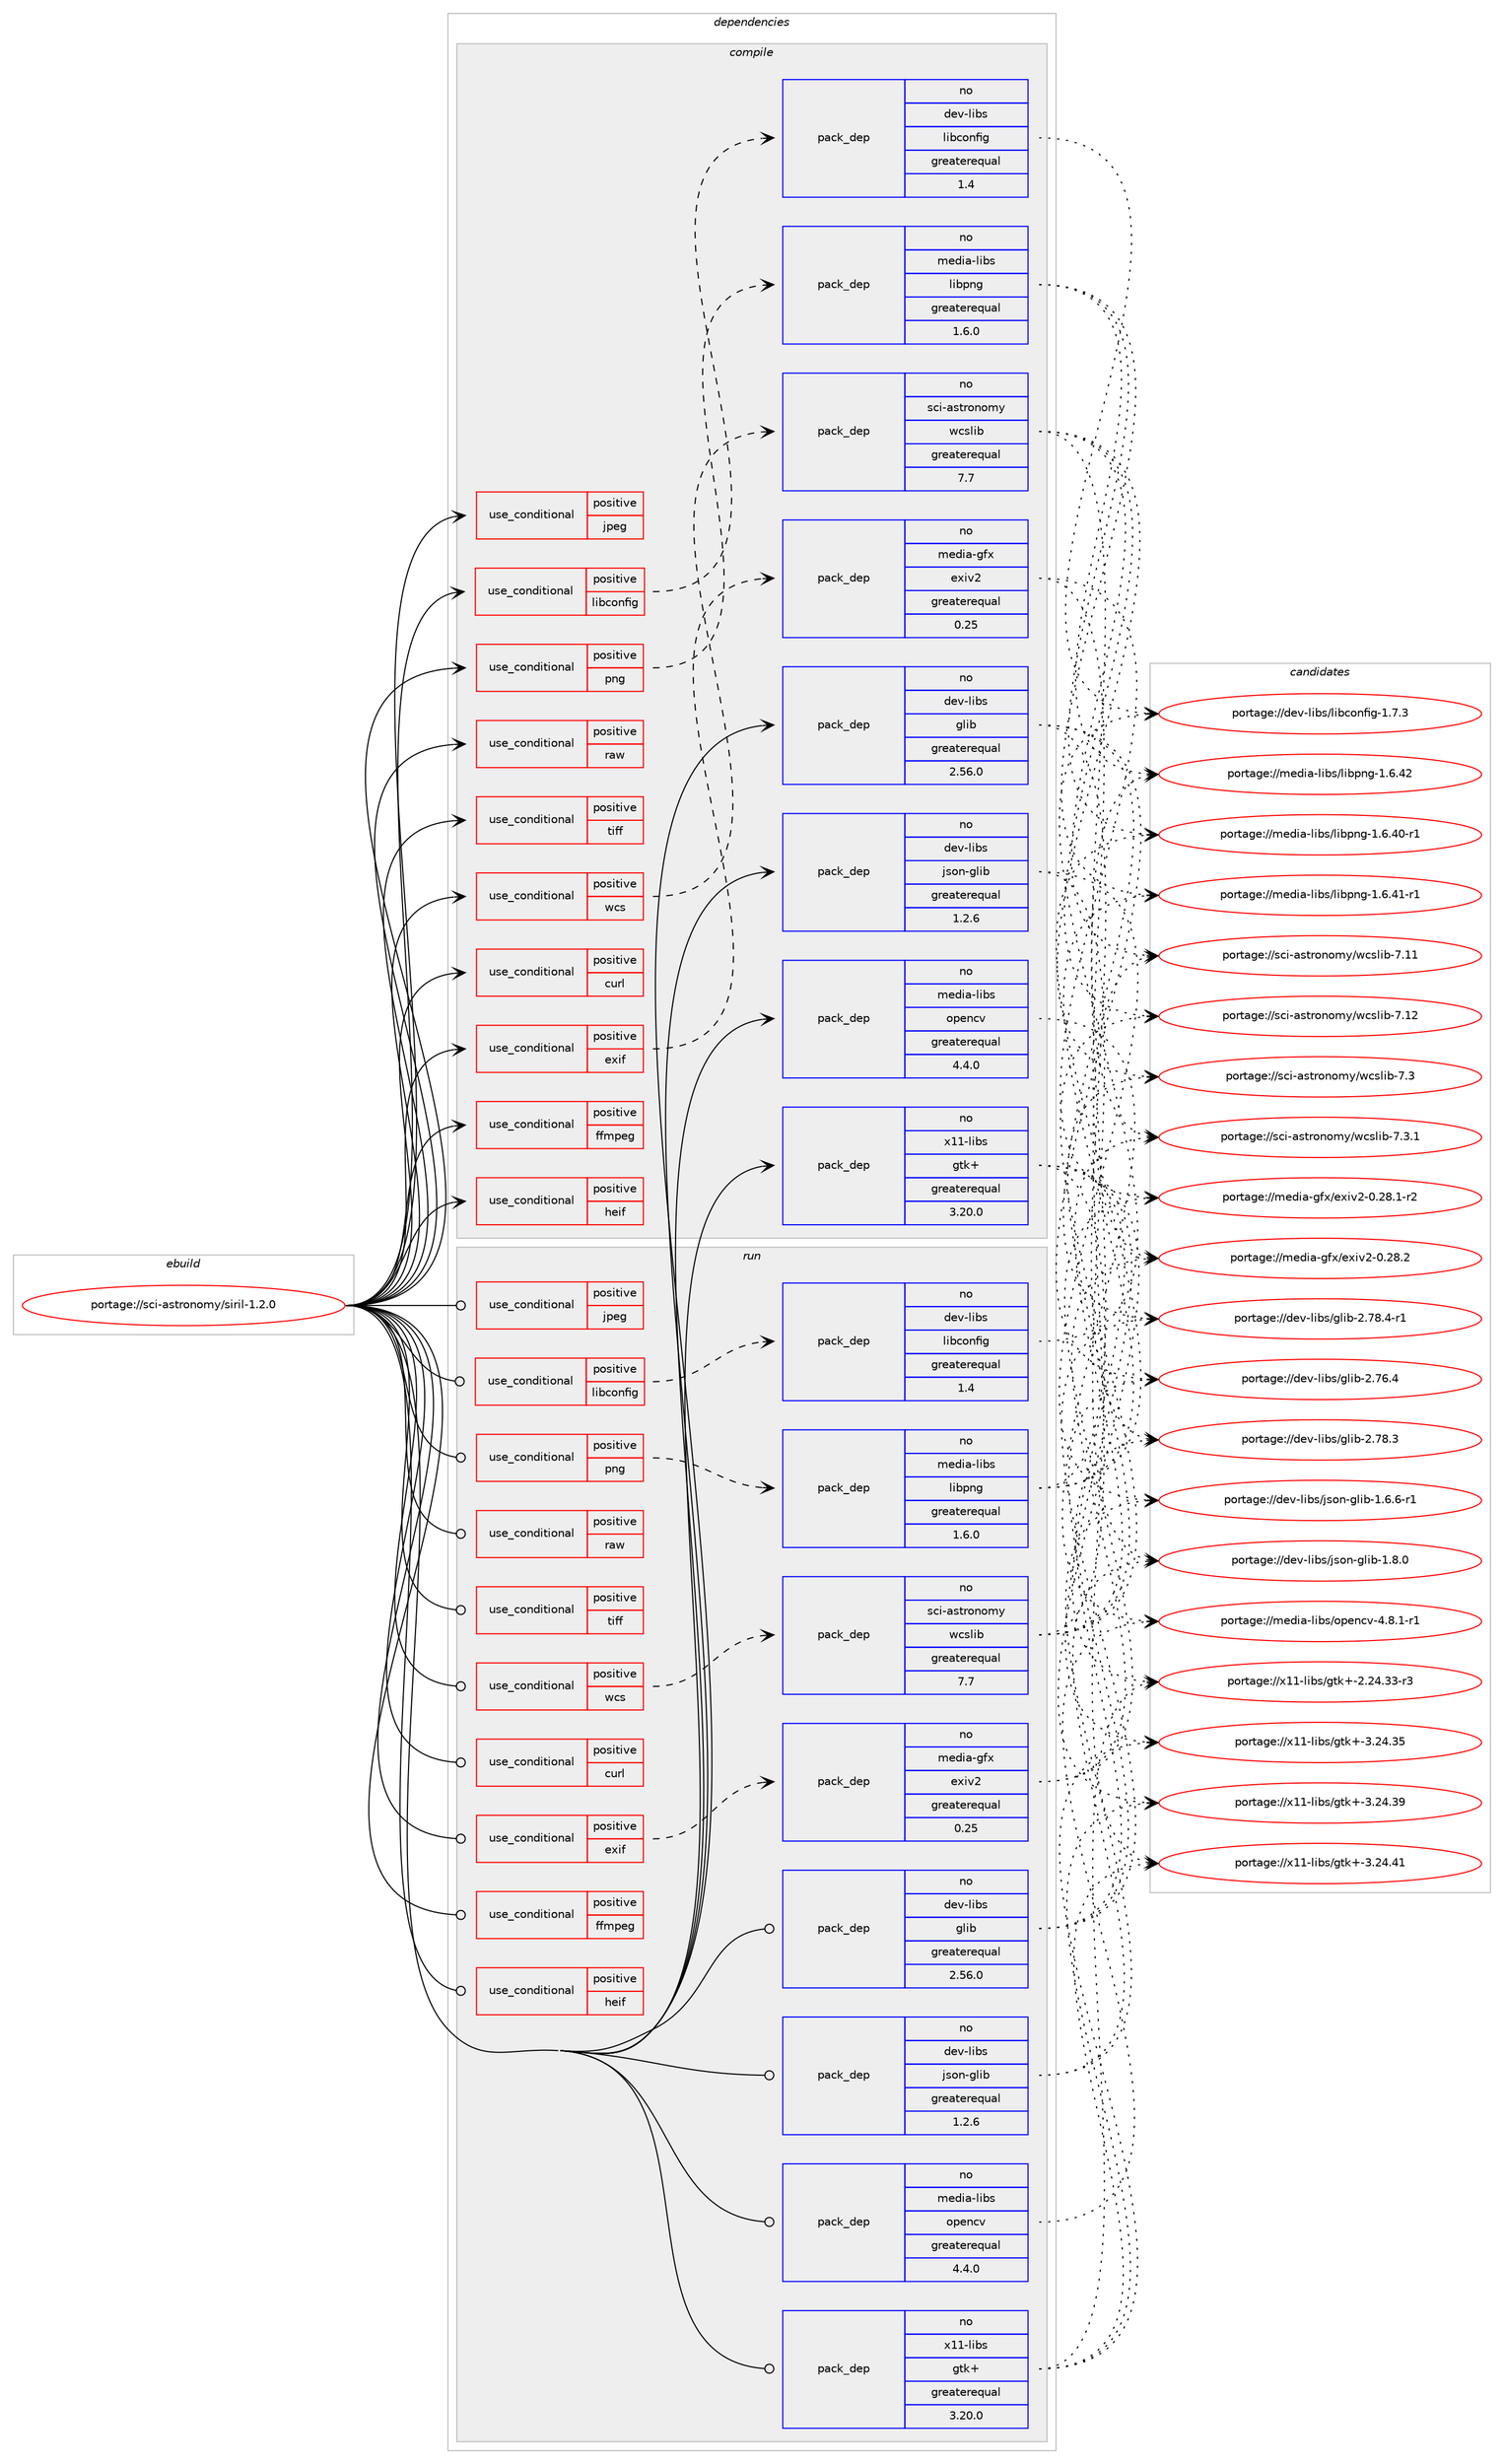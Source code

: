 digraph prolog {

# *************
# Graph options
# *************

newrank=true;
concentrate=true;
compound=true;
graph [rankdir=LR,fontname=Helvetica,fontsize=10,ranksep=1.5];#, ranksep=2.5, nodesep=0.2];
edge  [arrowhead=vee];
node  [fontname=Helvetica,fontsize=10];

# **********
# The ebuild
# **********

subgraph cluster_leftcol {
color=gray;
rank=same;
label=<<i>ebuild</i>>;
id [label="portage://sci-astronomy/siril-1.2.0", color=red, width=4, href="../sci-astronomy/siril-1.2.0.svg"];
}

# ****************
# The dependencies
# ****************

subgraph cluster_midcol {
color=gray;
label=<<i>dependencies</i>>;
subgraph cluster_compile {
fillcolor="#eeeeee";
style=filled;
label=<<i>compile</i>>;
subgraph cond8203 {
dependency12171 [label=<<TABLE BORDER="0" CELLBORDER="1" CELLSPACING="0" CELLPADDING="4"><TR><TD ROWSPAN="3" CELLPADDING="10">use_conditional</TD></TR><TR><TD>positive</TD></TR><TR><TD>curl</TD></TR></TABLE>>, shape=none, color=red];
# *** BEGIN UNKNOWN DEPENDENCY TYPE (TODO) ***
# dependency12171 -> package_dependency(portage://sci-astronomy/siril-1.2.0,install,no,net-misc,curl,none,[,,],[],[])
# *** END UNKNOWN DEPENDENCY TYPE (TODO) ***

}
id:e -> dependency12171:w [weight=20,style="solid",arrowhead="vee"];
subgraph cond8204 {
dependency12172 [label=<<TABLE BORDER="0" CELLBORDER="1" CELLSPACING="0" CELLPADDING="4"><TR><TD ROWSPAN="3" CELLPADDING="10">use_conditional</TD></TR><TR><TD>positive</TD></TR><TR><TD>exif</TD></TR></TABLE>>, shape=none, color=red];
subgraph pack3850 {
dependency12173 [label=<<TABLE BORDER="0" CELLBORDER="1" CELLSPACING="0" CELLPADDING="4" WIDTH="220"><TR><TD ROWSPAN="6" CELLPADDING="30">pack_dep</TD></TR><TR><TD WIDTH="110">no</TD></TR><TR><TD>media-gfx</TD></TR><TR><TD>exiv2</TD></TR><TR><TD>greaterequal</TD></TR><TR><TD>0.25</TD></TR></TABLE>>, shape=none, color=blue];
}
dependency12172:e -> dependency12173:w [weight=20,style="dashed",arrowhead="vee"];
}
id:e -> dependency12172:w [weight=20,style="solid",arrowhead="vee"];
subgraph cond8205 {
dependency12174 [label=<<TABLE BORDER="0" CELLBORDER="1" CELLSPACING="0" CELLPADDING="4"><TR><TD ROWSPAN="3" CELLPADDING="10">use_conditional</TD></TR><TR><TD>positive</TD></TR><TR><TD>ffmpeg</TD></TR></TABLE>>, shape=none, color=red];
# *** BEGIN UNKNOWN DEPENDENCY TYPE (TODO) ***
# dependency12174 -> package_dependency(portage://sci-astronomy/siril-1.2.0,install,no,media-video,ffmpeg,none,[,,],any_same_slot,[])
# *** END UNKNOWN DEPENDENCY TYPE (TODO) ***

}
id:e -> dependency12174:w [weight=20,style="solid",arrowhead="vee"];
subgraph cond8206 {
dependency12175 [label=<<TABLE BORDER="0" CELLBORDER="1" CELLSPACING="0" CELLPADDING="4"><TR><TD ROWSPAN="3" CELLPADDING="10">use_conditional</TD></TR><TR><TD>positive</TD></TR><TR><TD>heif</TD></TR></TABLE>>, shape=none, color=red];
# *** BEGIN UNKNOWN DEPENDENCY TYPE (TODO) ***
# dependency12175 -> package_dependency(portage://sci-astronomy/siril-1.2.0,install,no,media-libs,libheif,none,[,,],any_same_slot,[])
# *** END UNKNOWN DEPENDENCY TYPE (TODO) ***

}
id:e -> dependency12175:w [weight=20,style="solid",arrowhead="vee"];
subgraph cond8207 {
dependency12176 [label=<<TABLE BORDER="0" CELLBORDER="1" CELLSPACING="0" CELLPADDING="4"><TR><TD ROWSPAN="3" CELLPADDING="10">use_conditional</TD></TR><TR><TD>positive</TD></TR><TR><TD>jpeg</TD></TR></TABLE>>, shape=none, color=red];
# *** BEGIN UNKNOWN DEPENDENCY TYPE (TODO) ***
# dependency12176 -> package_dependency(portage://sci-astronomy/siril-1.2.0,install,no,media-libs,libjpeg-turbo,none,[,,],any_same_slot,[])
# *** END UNKNOWN DEPENDENCY TYPE (TODO) ***

}
id:e -> dependency12176:w [weight=20,style="solid",arrowhead="vee"];
subgraph cond8208 {
dependency12177 [label=<<TABLE BORDER="0" CELLBORDER="1" CELLSPACING="0" CELLPADDING="4"><TR><TD ROWSPAN="3" CELLPADDING="10">use_conditional</TD></TR><TR><TD>positive</TD></TR><TR><TD>libconfig</TD></TR></TABLE>>, shape=none, color=red];
subgraph pack3851 {
dependency12178 [label=<<TABLE BORDER="0" CELLBORDER="1" CELLSPACING="0" CELLPADDING="4" WIDTH="220"><TR><TD ROWSPAN="6" CELLPADDING="30">pack_dep</TD></TR><TR><TD WIDTH="110">no</TD></TR><TR><TD>dev-libs</TD></TR><TR><TD>libconfig</TD></TR><TR><TD>greaterequal</TD></TR><TR><TD>1.4</TD></TR></TABLE>>, shape=none, color=blue];
}
dependency12177:e -> dependency12178:w [weight=20,style="dashed",arrowhead="vee"];
}
id:e -> dependency12177:w [weight=20,style="solid",arrowhead="vee"];
subgraph cond8209 {
dependency12179 [label=<<TABLE BORDER="0" CELLBORDER="1" CELLSPACING="0" CELLPADDING="4"><TR><TD ROWSPAN="3" CELLPADDING="10">use_conditional</TD></TR><TR><TD>positive</TD></TR><TR><TD>png</TD></TR></TABLE>>, shape=none, color=red];
subgraph pack3852 {
dependency12180 [label=<<TABLE BORDER="0" CELLBORDER="1" CELLSPACING="0" CELLPADDING="4" WIDTH="220"><TR><TD ROWSPAN="6" CELLPADDING="30">pack_dep</TD></TR><TR><TD WIDTH="110">no</TD></TR><TR><TD>media-libs</TD></TR><TR><TD>libpng</TD></TR><TR><TD>greaterequal</TD></TR><TR><TD>1.6.0</TD></TR></TABLE>>, shape=none, color=blue];
}
dependency12179:e -> dependency12180:w [weight=20,style="dashed",arrowhead="vee"];
}
id:e -> dependency12179:w [weight=20,style="solid",arrowhead="vee"];
subgraph cond8210 {
dependency12181 [label=<<TABLE BORDER="0" CELLBORDER="1" CELLSPACING="0" CELLPADDING="4"><TR><TD ROWSPAN="3" CELLPADDING="10">use_conditional</TD></TR><TR><TD>positive</TD></TR><TR><TD>raw</TD></TR></TABLE>>, shape=none, color=red];
# *** BEGIN UNKNOWN DEPENDENCY TYPE (TODO) ***
# dependency12181 -> package_dependency(portage://sci-astronomy/siril-1.2.0,install,no,media-libs,libraw,none,[,,],any_same_slot,[])
# *** END UNKNOWN DEPENDENCY TYPE (TODO) ***

}
id:e -> dependency12181:w [weight=20,style="solid",arrowhead="vee"];
subgraph cond8211 {
dependency12182 [label=<<TABLE BORDER="0" CELLBORDER="1" CELLSPACING="0" CELLPADDING="4"><TR><TD ROWSPAN="3" CELLPADDING="10">use_conditional</TD></TR><TR><TD>positive</TD></TR><TR><TD>tiff</TD></TR></TABLE>>, shape=none, color=red];
# *** BEGIN UNKNOWN DEPENDENCY TYPE (TODO) ***
# dependency12182 -> package_dependency(portage://sci-astronomy/siril-1.2.0,install,no,media-libs,tiff,none,[,,],any_same_slot,[])
# *** END UNKNOWN DEPENDENCY TYPE (TODO) ***

}
id:e -> dependency12182:w [weight=20,style="solid",arrowhead="vee"];
subgraph cond8212 {
dependency12183 [label=<<TABLE BORDER="0" CELLBORDER="1" CELLSPACING="0" CELLPADDING="4"><TR><TD ROWSPAN="3" CELLPADDING="10">use_conditional</TD></TR><TR><TD>positive</TD></TR><TR><TD>wcs</TD></TR></TABLE>>, shape=none, color=red];
subgraph pack3853 {
dependency12184 [label=<<TABLE BORDER="0" CELLBORDER="1" CELLSPACING="0" CELLPADDING="4" WIDTH="220"><TR><TD ROWSPAN="6" CELLPADDING="30">pack_dep</TD></TR><TR><TD WIDTH="110">no</TD></TR><TR><TD>sci-astronomy</TD></TR><TR><TD>wcslib</TD></TR><TR><TD>greaterequal</TD></TR><TR><TD>7.7</TD></TR></TABLE>>, shape=none, color=blue];
}
dependency12183:e -> dependency12184:w [weight=20,style="dashed",arrowhead="vee"];
}
id:e -> dependency12183:w [weight=20,style="solid",arrowhead="vee"];
subgraph pack3854 {
dependency12185 [label=<<TABLE BORDER="0" CELLBORDER="1" CELLSPACING="0" CELLPADDING="4" WIDTH="220"><TR><TD ROWSPAN="6" CELLPADDING="30">pack_dep</TD></TR><TR><TD WIDTH="110">no</TD></TR><TR><TD>dev-libs</TD></TR><TR><TD>glib</TD></TR><TR><TD>greaterequal</TD></TR><TR><TD>2.56.0</TD></TR></TABLE>>, shape=none, color=blue];
}
id:e -> dependency12185:w [weight=20,style="solid",arrowhead="vee"];
subgraph pack3855 {
dependency12186 [label=<<TABLE BORDER="0" CELLBORDER="1" CELLSPACING="0" CELLPADDING="4" WIDTH="220"><TR><TD ROWSPAN="6" CELLPADDING="30">pack_dep</TD></TR><TR><TD WIDTH="110">no</TD></TR><TR><TD>dev-libs</TD></TR><TR><TD>json-glib</TD></TR><TR><TD>greaterequal</TD></TR><TR><TD>1.2.6</TD></TR></TABLE>>, shape=none, color=blue];
}
id:e -> dependency12186:w [weight=20,style="solid",arrowhead="vee"];
# *** BEGIN UNKNOWN DEPENDENCY TYPE (TODO) ***
# id -> package_dependency(portage://sci-astronomy/siril-1.2.0,install,no,media-libs,librtprocess,none,[,,],[],[])
# *** END UNKNOWN DEPENDENCY TYPE (TODO) ***

subgraph pack3856 {
dependency12187 [label=<<TABLE BORDER="0" CELLBORDER="1" CELLSPACING="0" CELLPADDING="4" WIDTH="220"><TR><TD ROWSPAN="6" CELLPADDING="30">pack_dep</TD></TR><TR><TD WIDTH="110">no</TD></TR><TR><TD>media-libs</TD></TR><TR><TD>opencv</TD></TR><TR><TD>greaterequal</TD></TR><TR><TD>4.4.0</TD></TR></TABLE>>, shape=none, color=blue];
}
id:e -> dependency12187:w [weight=20,style="solid",arrowhead="vee"];
# *** BEGIN UNKNOWN DEPENDENCY TYPE (TODO) ***
# id -> package_dependency(portage://sci-astronomy/siril-1.2.0,install,no,sci-libs,cfitsio,none,[,,],any_same_slot,[])
# *** END UNKNOWN DEPENDENCY TYPE (TODO) ***

# *** BEGIN UNKNOWN DEPENDENCY TYPE (TODO) ***
# id -> package_dependency(portage://sci-astronomy/siril-1.2.0,install,no,sci-libs,fftw,none,[,,],[slot(3.0),equal],[])
# *** END UNKNOWN DEPENDENCY TYPE (TODO) ***

# *** BEGIN UNKNOWN DEPENDENCY TYPE (TODO) ***
# id -> package_dependency(portage://sci-astronomy/siril-1.2.0,install,no,sci-libs,gsl,none,[,,],any_same_slot,[])
# *** END UNKNOWN DEPENDENCY TYPE (TODO) ***

# *** BEGIN UNKNOWN DEPENDENCY TYPE (TODO) ***
# id -> package_dependency(portage://sci-astronomy/siril-1.2.0,install,no,x11-libs,cairo,none,[,,],[],[])
# *** END UNKNOWN DEPENDENCY TYPE (TODO) ***

# *** BEGIN UNKNOWN DEPENDENCY TYPE (TODO) ***
# id -> package_dependency(portage://sci-astronomy/siril-1.2.0,install,no,x11-libs,gdk-pixbuf,none,[,,],[slot(2)],[])
# *** END UNKNOWN DEPENDENCY TYPE (TODO) ***

subgraph pack3857 {
dependency12188 [label=<<TABLE BORDER="0" CELLBORDER="1" CELLSPACING="0" CELLPADDING="4" WIDTH="220"><TR><TD ROWSPAN="6" CELLPADDING="30">pack_dep</TD></TR><TR><TD WIDTH="110">no</TD></TR><TR><TD>x11-libs</TD></TR><TR><TD>gtk+</TD></TR><TR><TD>greaterequal</TD></TR><TR><TD>3.20.0</TD></TR></TABLE>>, shape=none, color=blue];
}
id:e -> dependency12188:w [weight=20,style="solid",arrowhead="vee"];
# *** BEGIN UNKNOWN DEPENDENCY TYPE (TODO) ***
# id -> package_dependency(portage://sci-astronomy/siril-1.2.0,install,no,x11-libs,pango,none,[,,],[],[])
# *** END UNKNOWN DEPENDENCY TYPE (TODO) ***

}
subgraph cluster_compileandrun {
fillcolor="#eeeeee";
style=filled;
label=<<i>compile and run</i>>;
}
subgraph cluster_run {
fillcolor="#eeeeee";
style=filled;
label=<<i>run</i>>;
subgraph cond8213 {
dependency12189 [label=<<TABLE BORDER="0" CELLBORDER="1" CELLSPACING="0" CELLPADDING="4"><TR><TD ROWSPAN="3" CELLPADDING="10">use_conditional</TD></TR><TR><TD>positive</TD></TR><TR><TD>curl</TD></TR></TABLE>>, shape=none, color=red];
# *** BEGIN UNKNOWN DEPENDENCY TYPE (TODO) ***
# dependency12189 -> package_dependency(portage://sci-astronomy/siril-1.2.0,run,no,net-misc,curl,none,[,,],[],[])
# *** END UNKNOWN DEPENDENCY TYPE (TODO) ***

}
id:e -> dependency12189:w [weight=20,style="solid",arrowhead="odot"];
subgraph cond8214 {
dependency12190 [label=<<TABLE BORDER="0" CELLBORDER="1" CELLSPACING="0" CELLPADDING="4"><TR><TD ROWSPAN="3" CELLPADDING="10">use_conditional</TD></TR><TR><TD>positive</TD></TR><TR><TD>exif</TD></TR></TABLE>>, shape=none, color=red];
subgraph pack3858 {
dependency12191 [label=<<TABLE BORDER="0" CELLBORDER="1" CELLSPACING="0" CELLPADDING="4" WIDTH="220"><TR><TD ROWSPAN="6" CELLPADDING="30">pack_dep</TD></TR><TR><TD WIDTH="110">no</TD></TR><TR><TD>media-gfx</TD></TR><TR><TD>exiv2</TD></TR><TR><TD>greaterequal</TD></TR><TR><TD>0.25</TD></TR></TABLE>>, shape=none, color=blue];
}
dependency12190:e -> dependency12191:w [weight=20,style="dashed",arrowhead="vee"];
}
id:e -> dependency12190:w [weight=20,style="solid",arrowhead="odot"];
subgraph cond8215 {
dependency12192 [label=<<TABLE BORDER="0" CELLBORDER="1" CELLSPACING="0" CELLPADDING="4"><TR><TD ROWSPAN="3" CELLPADDING="10">use_conditional</TD></TR><TR><TD>positive</TD></TR><TR><TD>ffmpeg</TD></TR></TABLE>>, shape=none, color=red];
# *** BEGIN UNKNOWN DEPENDENCY TYPE (TODO) ***
# dependency12192 -> package_dependency(portage://sci-astronomy/siril-1.2.0,run,no,media-video,ffmpeg,none,[,,],any_same_slot,[])
# *** END UNKNOWN DEPENDENCY TYPE (TODO) ***

}
id:e -> dependency12192:w [weight=20,style="solid",arrowhead="odot"];
subgraph cond8216 {
dependency12193 [label=<<TABLE BORDER="0" CELLBORDER="1" CELLSPACING="0" CELLPADDING="4"><TR><TD ROWSPAN="3" CELLPADDING="10">use_conditional</TD></TR><TR><TD>positive</TD></TR><TR><TD>heif</TD></TR></TABLE>>, shape=none, color=red];
# *** BEGIN UNKNOWN DEPENDENCY TYPE (TODO) ***
# dependency12193 -> package_dependency(portage://sci-astronomy/siril-1.2.0,run,no,media-libs,libheif,none,[,,],any_same_slot,[])
# *** END UNKNOWN DEPENDENCY TYPE (TODO) ***

}
id:e -> dependency12193:w [weight=20,style="solid",arrowhead="odot"];
subgraph cond8217 {
dependency12194 [label=<<TABLE BORDER="0" CELLBORDER="1" CELLSPACING="0" CELLPADDING="4"><TR><TD ROWSPAN="3" CELLPADDING="10">use_conditional</TD></TR><TR><TD>positive</TD></TR><TR><TD>jpeg</TD></TR></TABLE>>, shape=none, color=red];
# *** BEGIN UNKNOWN DEPENDENCY TYPE (TODO) ***
# dependency12194 -> package_dependency(portage://sci-astronomy/siril-1.2.0,run,no,media-libs,libjpeg-turbo,none,[,,],any_same_slot,[])
# *** END UNKNOWN DEPENDENCY TYPE (TODO) ***

}
id:e -> dependency12194:w [weight=20,style="solid",arrowhead="odot"];
subgraph cond8218 {
dependency12195 [label=<<TABLE BORDER="0" CELLBORDER="1" CELLSPACING="0" CELLPADDING="4"><TR><TD ROWSPAN="3" CELLPADDING="10">use_conditional</TD></TR><TR><TD>positive</TD></TR><TR><TD>libconfig</TD></TR></TABLE>>, shape=none, color=red];
subgraph pack3859 {
dependency12196 [label=<<TABLE BORDER="0" CELLBORDER="1" CELLSPACING="0" CELLPADDING="4" WIDTH="220"><TR><TD ROWSPAN="6" CELLPADDING="30">pack_dep</TD></TR><TR><TD WIDTH="110">no</TD></TR><TR><TD>dev-libs</TD></TR><TR><TD>libconfig</TD></TR><TR><TD>greaterequal</TD></TR><TR><TD>1.4</TD></TR></TABLE>>, shape=none, color=blue];
}
dependency12195:e -> dependency12196:w [weight=20,style="dashed",arrowhead="vee"];
}
id:e -> dependency12195:w [weight=20,style="solid",arrowhead="odot"];
subgraph cond8219 {
dependency12197 [label=<<TABLE BORDER="0" CELLBORDER="1" CELLSPACING="0" CELLPADDING="4"><TR><TD ROWSPAN="3" CELLPADDING="10">use_conditional</TD></TR><TR><TD>positive</TD></TR><TR><TD>png</TD></TR></TABLE>>, shape=none, color=red];
subgraph pack3860 {
dependency12198 [label=<<TABLE BORDER="0" CELLBORDER="1" CELLSPACING="0" CELLPADDING="4" WIDTH="220"><TR><TD ROWSPAN="6" CELLPADDING="30">pack_dep</TD></TR><TR><TD WIDTH="110">no</TD></TR><TR><TD>media-libs</TD></TR><TR><TD>libpng</TD></TR><TR><TD>greaterequal</TD></TR><TR><TD>1.6.0</TD></TR></TABLE>>, shape=none, color=blue];
}
dependency12197:e -> dependency12198:w [weight=20,style="dashed",arrowhead="vee"];
}
id:e -> dependency12197:w [weight=20,style="solid",arrowhead="odot"];
subgraph cond8220 {
dependency12199 [label=<<TABLE BORDER="0" CELLBORDER="1" CELLSPACING="0" CELLPADDING="4"><TR><TD ROWSPAN="3" CELLPADDING="10">use_conditional</TD></TR><TR><TD>positive</TD></TR><TR><TD>raw</TD></TR></TABLE>>, shape=none, color=red];
# *** BEGIN UNKNOWN DEPENDENCY TYPE (TODO) ***
# dependency12199 -> package_dependency(portage://sci-astronomy/siril-1.2.0,run,no,media-libs,libraw,none,[,,],any_same_slot,[])
# *** END UNKNOWN DEPENDENCY TYPE (TODO) ***

}
id:e -> dependency12199:w [weight=20,style="solid",arrowhead="odot"];
subgraph cond8221 {
dependency12200 [label=<<TABLE BORDER="0" CELLBORDER="1" CELLSPACING="0" CELLPADDING="4"><TR><TD ROWSPAN="3" CELLPADDING="10">use_conditional</TD></TR><TR><TD>positive</TD></TR><TR><TD>tiff</TD></TR></TABLE>>, shape=none, color=red];
# *** BEGIN UNKNOWN DEPENDENCY TYPE (TODO) ***
# dependency12200 -> package_dependency(portage://sci-astronomy/siril-1.2.0,run,no,media-libs,tiff,none,[,,],any_same_slot,[])
# *** END UNKNOWN DEPENDENCY TYPE (TODO) ***

}
id:e -> dependency12200:w [weight=20,style="solid",arrowhead="odot"];
subgraph cond8222 {
dependency12201 [label=<<TABLE BORDER="0" CELLBORDER="1" CELLSPACING="0" CELLPADDING="4"><TR><TD ROWSPAN="3" CELLPADDING="10">use_conditional</TD></TR><TR><TD>positive</TD></TR><TR><TD>wcs</TD></TR></TABLE>>, shape=none, color=red];
subgraph pack3861 {
dependency12202 [label=<<TABLE BORDER="0" CELLBORDER="1" CELLSPACING="0" CELLPADDING="4" WIDTH="220"><TR><TD ROWSPAN="6" CELLPADDING="30">pack_dep</TD></TR><TR><TD WIDTH="110">no</TD></TR><TR><TD>sci-astronomy</TD></TR><TR><TD>wcslib</TD></TR><TR><TD>greaterequal</TD></TR><TR><TD>7.7</TD></TR></TABLE>>, shape=none, color=blue];
}
dependency12201:e -> dependency12202:w [weight=20,style="dashed",arrowhead="vee"];
}
id:e -> dependency12201:w [weight=20,style="solid",arrowhead="odot"];
subgraph pack3862 {
dependency12203 [label=<<TABLE BORDER="0" CELLBORDER="1" CELLSPACING="0" CELLPADDING="4" WIDTH="220"><TR><TD ROWSPAN="6" CELLPADDING="30">pack_dep</TD></TR><TR><TD WIDTH="110">no</TD></TR><TR><TD>dev-libs</TD></TR><TR><TD>glib</TD></TR><TR><TD>greaterequal</TD></TR><TR><TD>2.56.0</TD></TR></TABLE>>, shape=none, color=blue];
}
id:e -> dependency12203:w [weight=20,style="solid",arrowhead="odot"];
subgraph pack3863 {
dependency12204 [label=<<TABLE BORDER="0" CELLBORDER="1" CELLSPACING="0" CELLPADDING="4" WIDTH="220"><TR><TD ROWSPAN="6" CELLPADDING="30">pack_dep</TD></TR><TR><TD WIDTH="110">no</TD></TR><TR><TD>dev-libs</TD></TR><TR><TD>json-glib</TD></TR><TR><TD>greaterequal</TD></TR><TR><TD>1.2.6</TD></TR></TABLE>>, shape=none, color=blue];
}
id:e -> dependency12204:w [weight=20,style="solid",arrowhead="odot"];
# *** BEGIN UNKNOWN DEPENDENCY TYPE (TODO) ***
# id -> package_dependency(portage://sci-astronomy/siril-1.2.0,run,no,media-libs,librtprocess,none,[,,],[],[])
# *** END UNKNOWN DEPENDENCY TYPE (TODO) ***

subgraph pack3864 {
dependency12205 [label=<<TABLE BORDER="0" CELLBORDER="1" CELLSPACING="0" CELLPADDING="4" WIDTH="220"><TR><TD ROWSPAN="6" CELLPADDING="30">pack_dep</TD></TR><TR><TD WIDTH="110">no</TD></TR><TR><TD>media-libs</TD></TR><TR><TD>opencv</TD></TR><TR><TD>greaterequal</TD></TR><TR><TD>4.4.0</TD></TR></TABLE>>, shape=none, color=blue];
}
id:e -> dependency12205:w [weight=20,style="solid",arrowhead="odot"];
# *** BEGIN UNKNOWN DEPENDENCY TYPE (TODO) ***
# id -> package_dependency(portage://sci-astronomy/siril-1.2.0,run,no,sci-libs,cfitsio,none,[,,],any_same_slot,[])
# *** END UNKNOWN DEPENDENCY TYPE (TODO) ***

# *** BEGIN UNKNOWN DEPENDENCY TYPE (TODO) ***
# id -> package_dependency(portage://sci-astronomy/siril-1.2.0,run,no,sci-libs,fftw,none,[,,],[slot(3.0),equal],[])
# *** END UNKNOWN DEPENDENCY TYPE (TODO) ***

# *** BEGIN UNKNOWN DEPENDENCY TYPE (TODO) ***
# id -> package_dependency(portage://sci-astronomy/siril-1.2.0,run,no,sci-libs,gsl,none,[,,],any_same_slot,[])
# *** END UNKNOWN DEPENDENCY TYPE (TODO) ***

# *** BEGIN UNKNOWN DEPENDENCY TYPE (TODO) ***
# id -> package_dependency(portage://sci-astronomy/siril-1.2.0,run,no,x11-libs,cairo,none,[,,],[],[])
# *** END UNKNOWN DEPENDENCY TYPE (TODO) ***

# *** BEGIN UNKNOWN DEPENDENCY TYPE (TODO) ***
# id -> package_dependency(portage://sci-astronomy/siril-1.2.0,run,no,x11-libs,gdk-pixbuf,none,[,,],[slot(2)],[])
# *** END UNKNOWN DEPENDENCY TYPE (TODO) ***

subgraph pack3865 {
dependency12206 [label=<<TABLE BORDER="0" CELLBORDER="1" CELLSPACING="0" CELLPADDING="4" WIDTH="220"><TR><TD ROWSPAN="6" CELLPADDING="30">pack_dep</TD></TR><TR><TD WIDTH="110">no</TD></TR><TR><TD>x11-libs</TD></TR><TR><TD>gtk+</TD></TR><TR><TD>greaterequal</TD></TR><TR><TD>3.20.0</TD></TR></TABLE>>, shape=none, color=blue];
}
id:e -> dependency12206:w [weight=20,style="solid",arrowhead="odot"];
# *** BEGIN UNKNOWN DEPENDENCY TYPE (TODO) ***
# id -> package_dependency(portage://sci-astronomy/siril-1.2.0,run,no,x11-libs,pango,none,[,,],[],[])
# *** END UNKNOWN DEPENDENCY TYPE (TODO) ***

}
}

# **************
# The candidates
# **************

subgraph cluster_choices {
rank=same;
color=gray;
label=<<i>candidates</i>>;

subgraph choice3850 {
color=black;
nodesep=1;
choice10910110010597451031021204710112010511850454846505646494511450 [label="portage://media-gfx/exiv2-0.28.1-r2", color=red, width=4,href="../media-gfx/exiv2-0.28.1-r2.svg"];
choice1091011001059745103102120471011201051185045484650564650 [label="portage://media-gfx/exiv2-0.28.2", color=red, width=4,href="../media-gfx/exiv2-0.28.2.svg"];
dependency12173:e -> choice10910110010597451031021204710112010511850454846505646494511450:w [style=dotted,weight="100"];
dependency12173:e -> choice1091011001059745103102120471011201051185045484650564650:w [style=dotted,weight="100"];
}
subgraph choice3851 {
color=black;
nodesep=1;
choice1001011184510810598115471081059899111110102105103454946554651 [label="portage://dev-libs/libconfig-1.7.3", color=red, width=4,href="../dev-libs/libconfig-1.7.3.svg"];
dependency12178:e -> choice1001011184510810598115471081059899111110102105103454946554651:w [style=dotted,weight="100"];
}
subgraph choice3852 {
color=black;
nodesep=1;
choice1091011001059745108105981154710810598112110103454946544652484511449 [label="portage://media-libs/libpng-1.6.40-r1", color=red, width=4,href="../media-libs/libpng-1.6.40-r1.svg"];
choice1091011001059745108105981154710810598112110103454946544652494511449 [label="portage://media-libs/libpng-1.6.41-r1", color=red, width=4,href="../media-libs/libpng-1.6.41-r1.svg"];
choice109101100105974510810598115471081059811211010345494654465250 [label="portage://media-libs/libpng-1.6.42", color=red, width=4,href="../media-libs/libpng-1.6.42.svg"];
dependency12180:e -> choice1091011001059745108105981154710810598112110103454946544652484511449:w [style=dotted,weight="100"];
dependency12180:e -> choice1091011001059745108105981154710810598112110103454946544652494511449:w [style=dotted,weight="100"];
dependency12180:e -> choice109101100105974510810598115471081059811211010345494654465250:w [style=dotted,weight="100"];
}
subgraph choice3853 {
color=black;
nodesep=1;
choice1159910545971151161141111101111091214711999115108105984555464949 [label="portage://sci-astronomy/wcslib-7.11", color=red, width=4,href="../sci-astronomy/wcslib-7.11.svg"];
choice1159910545971151161141111101111091214711999115108105984555464950 [label="portage://sci-astronomy/wcslib-7.12", color=red, width=4,href="../sci-astronomy/wcslib-7.12.svg"];
choice11599105459711511611411111011110912147119991151081059845554651 [label="portage://sci-astronomy/wcslib-7.3", color=red, width=4,href="../sci-astronomy/wcslib-7.3.svg"];
choice115991054597115116114111110111109121471199911510810598455546514649 [label="portage://sci-astronomy/wcslib-7.3.1", color=red, width=4,href="../sci-astronomy/wcslib-7.3.1.svg"];
dependency12184:e -> choice1159910545971151161141111101111091214711999115108105984555464949:w [style=dotted,weight="100"];
dependency12184:e -> choice1159910545971151161141111101111091214711999115108105984555464950:w [style=dotted,weight="100"];
dependency12184:e -> choice11599105459711511611411111011110912147119991151081059845554651:w [style=dotted,weight="100"];
dependency12184:e -> choice115991054597115116114111110111109121471199911510810598455546514649:w [style=dotted,weight="100"];
}
subgraph choice3854 {
color=black;
nodesep=1;
choice1001011184510810598115471031081059845504655544652 [label="portage://dev-libs/glib-2.76.4", color=red, width=4,href="../dev-libs/glib-2.76.4.svg"];
choice1001011184510810598115471031081059845504655564651 [label="portage://dev-libs/glib-2.78.3", color=red, width=4,href="../dev-libs/glib-2.78.3.svg"];
choice10010111845108105981154710310810598455046555646524511449 [label="portage://dev-libs/glib-2.78.4-r1", color=red, width=4,href="../dev-libs/glib-2.78.4-r1.svg"];
dependency12185:e -> choice1001011184510810598115471031081059845504655544652:w [style=dotted,weight="100"];
dependency12185:e -> choice1001011184510810598115471031081059845504655564651:w [style=dotted,weight="100"];
dependency12185:e -> choice10010111845108105981154710310810598455046555646524511449:w [style=dotted,weight="100"];
}
subgraph choice3855 {
color=black;
nodesep=1;
choice10010111845108105981154710611511111045103108105984549465446544511449 [label="portage://dev-libs/json-glib-1.6.6-r1", color=red, width=4,href="../dev-libs/json-glib-1.6.6-r1.svg"];
choice1001011184510810598115471061151111104510310810598454946564648 [label="portage://dev-libs/json-glib-1.8.0", color=red, width=4,href="../dev-libs/json-glib-1.8.0.svg"];
dependency12186:e -> choice10010111845108105981154710611511111045103108105984549465446544511449:w [style=dotted,weight="100"];
dependency12186:e -> choice1001011184510810598115471061151111104510310810598454946564648:w [style=dotted,weight="100"];
}
subgraph choice3856 {
color=black;
nodesep=1;
choice10910110010597451081059811547111112101110991184552465646494511449 [label="portage://media-libs/opencv-4.8.1-r1", color=red, width=4,href="../media-libs/opencv-4.8.1-r1.svg"];
dependency12187:e -> choice10910110010597451081059811547111112101110991184552465646494511449:w [style=dotted,weight="100"];
}
subgraph choice3857 {
color=black;
nodesep=1;
choice12049494510810598115471031161074345504650524651514511451 [label="portage://x11-libs/gtk+-2.24.33-r3", color=red, width=4,href="../x11-libs/gtk+-2.24.33-r3.svg"];
choice1204949451081059811547103116107434551465052465153 [label="portage://x11-libs/gtk+-3.24.35", color=red, width=4,href="../x11-libs/gtk+-3.24.35.svg"];
choice1204949451081059811547103116107434551465052465157 [label="portage://x11-libs/gtk+-3.24.39", color=red, width=4,href="../x11-libs/gtk+-3.24.39.svg"];
choice1204949451081059811547103116107434551465052465249 [label="portage://x11-libs/gtk+-3.24.41", color=red, width=4,href="../x11-libs/gtk+-3.24.41.svg"];
dependency12188:e -> choice12049494510810598115471031161074345504650524651514511451:w [style=dotted,weight="100"];
dependency12188:e -> choice1204949451081059811547103116107434551465052465153:w [style=dotted,weight="100"];
dependency12188:e -> choice1204949451081059811547103116107434551465052465157:w [style=dotted,weight="100"];
dependency12188:e -> choice1204949451081059811547103116107434551465052465249:w [style=dotted,weight="100"];
}
subgraph choice3858 {
color=black;
nodesep=1;
choice10910110010597451031021204710112010511850454846505646494511450 [label="portage://media-gfx/exiv2-0.28.1-r2", color=red, width=4,href="../media-gfx/exiv2-0.28.1-r2.svg"];
choice1091011001059745103102120471011201051185045484650564650 [label="portage://media-gfx/exiv2-0.28.2", color=red, width=4,href="../media-gfx/exiv2-0.28.2.svg"];
dependency12191:e -> choice10910110010597451031021204710112010511850454846505646494511450:w [style=dotted,weight="100"];
dependency12191:e -> choice1091011001059745103102120471011201051185045484650564650:w [style=dotted,weight="100"];
}
subgraph choice3859 {
color=black;
nodesep=1;
choice1001011184510810598115471081059899111110102105103454946554651 [label="portage://dev-libs/libconfig-1.7.3", color=red, width=4,href="../dev-libs/libconfig-1.7.3.svg"];
dependency12196:e -> choice1001011184510810598115471081059899111110102105103454946554651:w [style=dotted,weight="100"];
}
subgraph choice3860 {
color=black;
nodesep=1;
choice1091011001059745108105981154710810598112110103454946544652484511449 [label="portage://media-libs/libpng-1.6.40-r1", color=red, width=4,href="../media-libs/libpng-1.6.40-r1.svg"];
choice1091011001059745108105981154710810598112110103454946544652494511449 [label="portage://media-libs/libpng-1.6.41-r1", color=red, width=4,href="../media-libs/libpng-1.6.41-r1.svg"];
choice109101100105974510810598115471081059811211010345494654465250 [label="portage://media-libs/libpng-1.6.42", color=red, width=4,href="../media-libs/libpng-1.6.42.svg"];
dependency12198:e -> choice1091011001059745108105981154710810598112110103454946544652484511449:w [style=dotted,weight="100"];
dependency12198:e -> choice1091011001059745108105981154710810598112110103454946544652494511449:w [style=dotted,weight="100"];
dependency12198:e -> choice109101100105974510810598115471081059811211010345494654465250:w [style=dotted,weight="100"];
}
subgraph choice3861 {
color=black;
nodesep=1;
choice1159910545971151161141111101111091214711999115108105984555464949 [label="portage://sci-astronomy/wcslib-7.11", color=red, width=4,href="../sci-astronomy/wcslib-7.11.svg"];
choice1159910545971151161141111101111091214711999115108105984555464950 [label="portage://sci-astronomy/wcslib-7.12", color=red, width=4,href="../sci-astronomy/wcslib-7.12.svg"];
choice11599105459711511611411111011110912147119991151081059845554651 [label="portage://sci-astronomy/wcslib-7.3", color=red, width=4,href="../sci-astronomy/wcslib-7.3.svg"];
choice115991054597115116114111110111109121471199911510810598455546514649 [label="portage://sci-astronomy/wcslib-7.3.1", color=red, width=4,href="../sci-astronomy/wcslib-7.3.1.svg"];
dependency12202:e -> choice1159910545971151161141111101111091214711999115108105984555464949:w [style=dotted,weight="100"];
dependency12202:e -> choice1159910545971151161141111101111091214711999115108105984555464950:w [style=dotted,weight="100"];
dependency12202:e -> choice11599105459711511611411111011110912147119991151081059845554651:w [style=dotted,weight="100"];
dependency12202:e -> choice115991054597115116114111110111109121471199911510810598455546514649:w [style=dotted,weight="100"];
}
subgraph choice3862 {
color=black;
nodesep=1;
choice1001011184510810598115471031081059845504655544652 [label="portage://dev-libs/glib-2.76.4", color=red, width=4,href="../dev-libs/glib-2.76.4.svg"];
choice1001011184510810598115471031081059845504655564651 [label="portage://dev-libs/glib-2.78.3", color=red, width=4,href="../dev-libs/glib-2.78.3.svg"];
choice10010111845108105981154710310810598455046555646524511449 [label="portage://dev-libs/glib-2.78.4-r1", color=red, width=4,href="../dev-libs/glib-2.78.4-r1.svg"];
dependency12203:e -> choice1001011184510810598115471031081059845504655544652:w [style=dotted,weight="100"];
dependency12203:e -> choice1001011184510810598115471031081059845504655564651:w [style=dotted,weight="100"];
dependency12203:e -> choice10010111845108105981154710310810598455046555646524511449:w [style=dotted,weight="100"];
}
subgraph choice3863 {
color=black;
nodesep=1;
choice10010111845108105981154710611511111045103108105984549465446544511449 [label="portage://dev-libs/json-glib-1.6.6-r1", color=red, width=4,href="../dev-libs/json-glib-1.6.6-r1.svg"];
choice1001011184510810598115471061151111104510310810598454946564648 [label="portage://dev-libs/json-glib-1.8.0", color=red, width=4,href="../dev-libs/json-glib-1.8.0.svg"];
dependency12204:e -> choice10010111845108105981154710611511111045103108105984549465446544511449:w [style=dotted,weight="100"];
dependency12204:e -> choice1001011184510810598115471061151111104510310810598454946564648:w [style=dotted,weight="100"];
}
subgraph choice3864 {
color=black;
nodesep=1;
choice10910110010597451081059811547111112101110991184552465646494511449 [label="portage://media-libs/opencv-4.8.1-r1", color=red, width=4,href="../media-libs/opencv-4.8.1-r1.svg"];
dependency12205:e -> choice10910110010597451081059811547111112101110991184552465646494511449:w [style=dotted,weight="100"];
}
subgraph choice3865 {
color=black;
nodesep=1;
choice12049494510810598115471031161074345504650524651514511451 [label="portage://x11-libs/gtk+-2.24.33-r3", color=red, width=4,href="../x11-libs/gtk+-2.24.33-r3.svg"];
choice1204949451081059811547103116107434551465052465153 [label="portage://x11-libs/gtk+-3.24.35", color=red, width=4,href="../x11-libs/gtk+-3.24.35.svg"];
choice1204949451081059811547103116107434551465052465157 [label="portage://x11-libs/gtk+-3.24.39", color=red, width=4,href="../x11-libs/gtk+-3.24.39.svg"];
choice1204949451081059811547103116107434551465052465249 [label="portage://x11-libs/gtk+-3.24.41", color=red, width=4,href="../x11-libs/gtk+-3.24.41.svg"];
dependency12206:e -> choice12049494510810598115471031161074345504650524651514511451:w [style=dotted,weight="100"];
dependency12206:e -> choice1204949451081059811547103116107434551465052465153:w [style=dotted,weight="100"];
dependency12206:e -> choice1204949451081059811547103116107434551465052465157:w [style=dotted,weight="100"];
dependency12206:e -> choice1204949451081059811547103116107434551465052465249:w [style=dotted,weight="100"];
}
}

}
